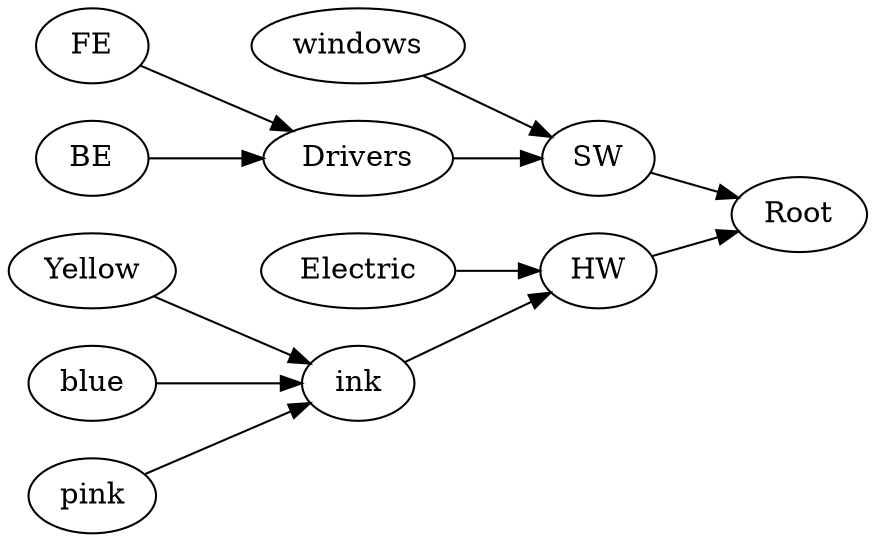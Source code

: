 digraph {
	rankdir=LR
	HW
	HW -> Root
	SW
	SW -> Root
	Electric
	Electric -> HW
	ink
	ink -> HW
	windows
	windows -> SW
	Drivers
	Drivers -> SW
	Yellow
	Yellow -> ink
	blue
	blue -> ink
	pink
	pink -> ink
	FE
	FE -> Drivers
	BE
	BE -> Drivers
}
